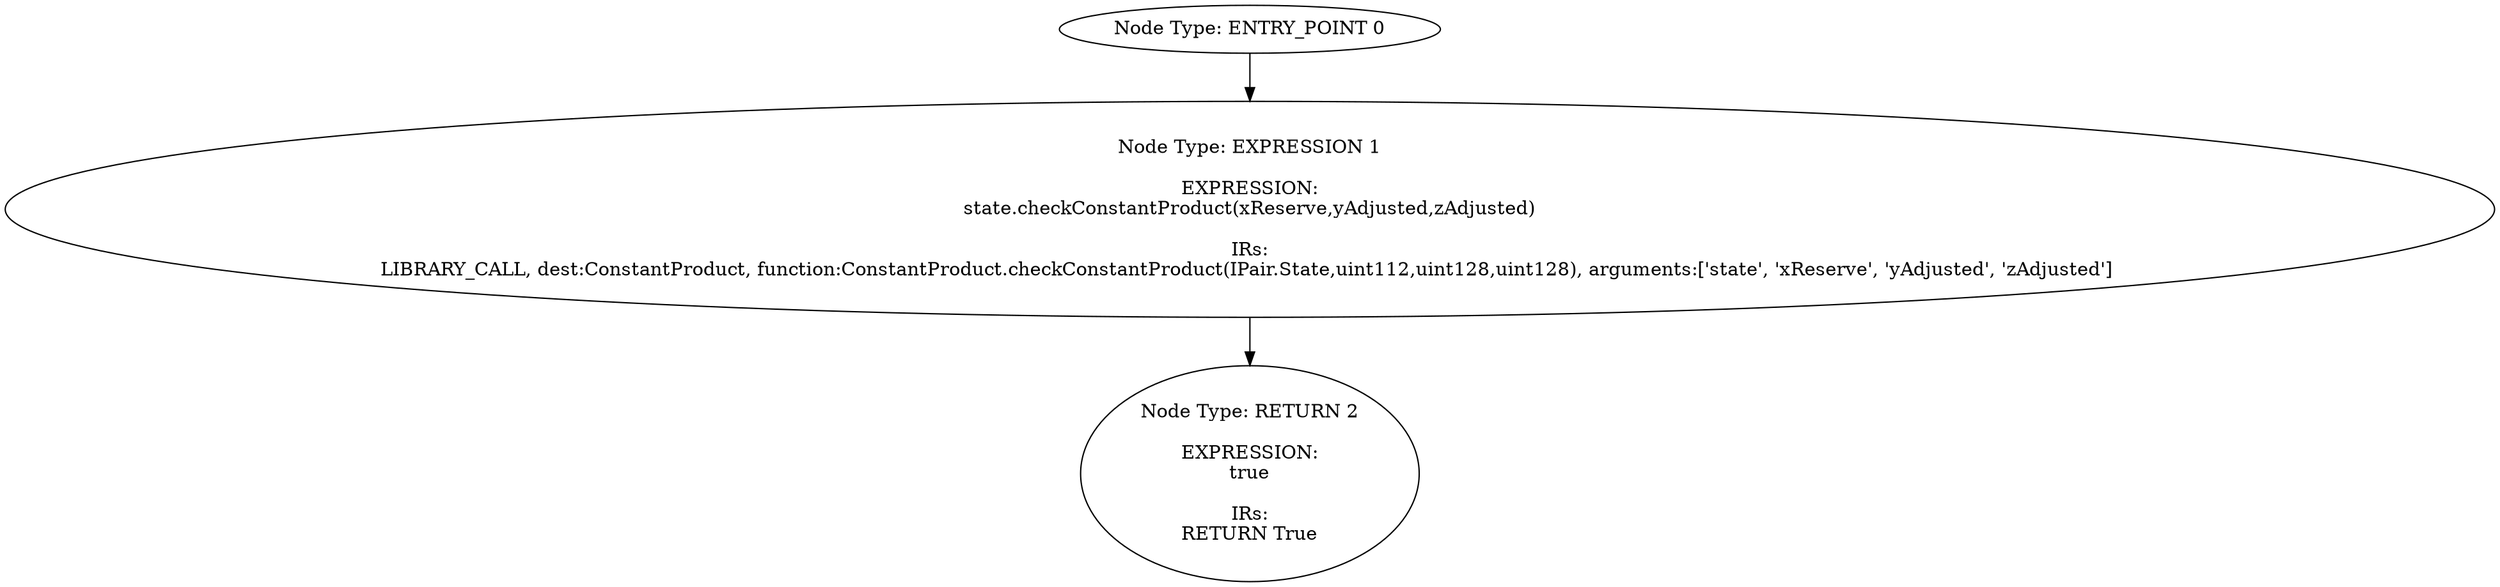 digraph{
0[label="Node Type: ENTRY_POINT 0
"];
0->1;
1[label="Node Type: EXPRESSION 1

EXPRESSION:
state.checkConstantProduct(xReserve,yAdjusted,zAdjusted)

IRs:
LIBRARY_CALL, dest:ConstantProduct, function:ConstantProduct.checkConstantProduct(IPair.State,uint112,uint128,uint128), arguments:['state', 'xReserve', 'yAdjusted', 'zAdjusted'] "];
1->2;
2[label="Node Type: RETURN 2

EXPRESSION:
true

IRs:
RETURN True"];
}
